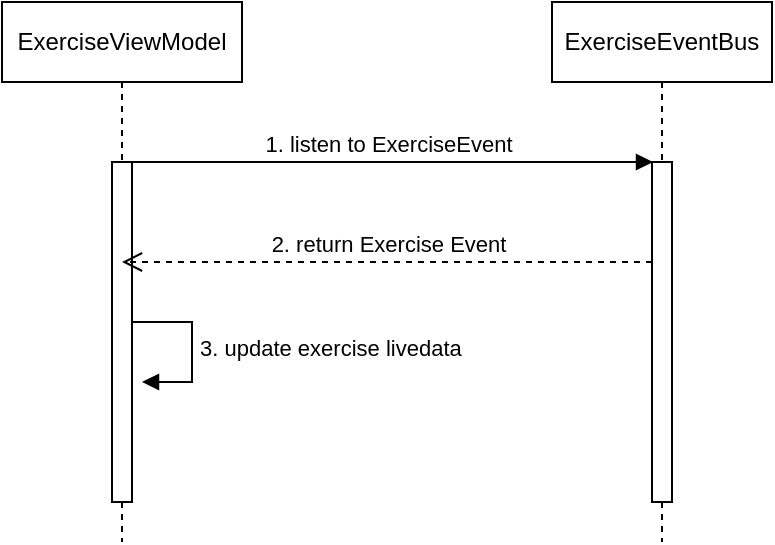 <mxfile version="21.6.1" type="github">
  <diagram name="Page-1" id="63nrFgaTE3TaQ9yCHrsW">
    <mxGraphModel dx="2074" dy="1078" grid="1" gridSize="10" guides="1" tooltips="1" connect="1" arrows="1" fold="1" page="1" pageScale="1" pageWidth="827" pageHeight="1169" math="0" shadow="0">
      <root>
        <mxCell id="0" />
        <mxCell id="1" parent="0" />
        <mxCell id="bdMPvcJEeqab3r19KIil-4" value="ExerciseViewModel" style="shape=umlLifeline;perimeter=lifelinePerimeter;whiteSpace=wrap;html=1;container=0;dropTarget=0;collapsible=0;recursiveResize=0;outlineConnect=0;portConstraint=eastwest;newEdgeStyle={&quot;edgeStyle&quot;:&quot;elbowEdgeStyle&quot;,&quot;elbow&quot;:&quot;vertical&quot;,&quot;curved&quot;:0,&quot;rounded&quot;:0};" vertex="1" parent="1">
          <mxGeometry x="105" y="110" width="120" height="270" as="geometry" />
        </mxCell>
        <mxCell id="bdMPvcJEeqab3r19KIil-5" value="" style="html=1;points=[];perimeter=orthogonalPerimeter;outlineConnect=0;targetShapes=umlLifeline;portConstraint=eastwest;newEdgeStyle={&quot;edgeStyle&quot;:&quot;elbowEdgeStyle&quot;,&quot;elbow&quot;:&quot;vertical&quot;,&quot;curved&quot;:0,&quot;rounded&quot;:0};" vertex="1" parent="bdMPvcJEeqab3r19KIil-4">
          <mxGeometry x="55" y="80" width="10" height="170" as="geometry" />
        </mxCell>
        <mxCell id="bdMPvcJEeqab3r19KIil-34" value="ExerciseEventBus" style="shape=umlLifeline;perimeter=lifelinePerimeter;whiteSpace=wrap;html=1;container=1;dropTarget=0;collapsible=0;recursiveResize=0;outlineConnect=0;portConstraint=eastwest;newEdgeStyle={&quot;edgeStyle&quot;:&quot;elbowEdgeStyle&quot;,&quot;elbow&quot;:&quot;vertical&quot;,&quot;curved&quot;:0,&quot;rounded&quot;:0};" vertex="1" parent="1">
          <mxGeometry x="380" y="110" width="110" height="270" as="geometry" />
        </mxCell>
        <mxCell id="bdMPvcJEeqab3r19KIil-36" value="" style="html=1;points=[];perimeter=orthogonalPerimeter;outlineConnect=0;targetShapes=umlLifeline;portConstraint=eastwest;newEdgeStyle={&quot;edgeStyle&quot;:&quot;elbowEdgeStyle&quot;,&quot;elbow&quot;:&quot;vertical&quot;,&quot;curved&quot;:0,&quot;rounded&quot;:0};" vertex="1" parent="bdMPvcJEeqab3r19KIil-34">
          <mxGeometry x="50" y="80" width="10" height="170" as="geometry" />
        </mxCell>
        <mxCell id="bdMPvcJEeqab3r19KIil-37" value="1. listen to ExerciseEvent" style="html=1;verticalAlign=bottom;endArrow=block;edgeStyle=elbowEdgeStyle;elbow=vertical;curved=0;rounded=0;" edge="1" parent="1" source="bdMPvcJEeqab3r19KIil-4">
          <mxGeometry width="80" relative="1" as="geometry">
            <mxPoint x="370" y="190" as="sourcePoint" />
            <mxPoint x="430.5" y="190" as="targetPoint" />
          </mxGeometry>
        </mxCell>
        <mxCell id="bdMPvcJEeqab3r19KIil-38" value="2. return Exercise Event" style="html=1;verticalAlign=bottom;endArrow=open;dashed=1;endSize=8;edgeStyle=elbowEdgeStyle;elbow=vertical;curved=0;rounded=0;" edge="1" parent="1" target="bdMPvcJEeqab3r19KIil-4">
          <mxGeometry relative="1" as="geometry">
            <mxPoint x="430" y="240" as="sourcePoint" />
            <mxPoint x="250" y="240" as="targetPoint" />
          </mxGeometry>
        </mxCell>
        <mxCell id="bdMPvcJEeqab3r19KIil-41" value="3. update exercise livedata" style="html=1;align=left;spacingLeft=2;endArrow=block;rounded=0;edgeStyle=orthogonalEdgeStyle;curved=0;rounded=0;" edge="1" parent="1">
          <mxGeometry relative="1" as="geometry">
            <mxPoint x="170" y="270" as="sourcePoint" />
            <Array as="points">
              <mxPoint x="200" y="300" />
            </Array>
            <mxPoint x="175" y="300" as="targetPoint" />
          </mxGeometry>
        </mxCell>
      </root>
    </mxGraphModel>
  </diagram>
</mxfile>
